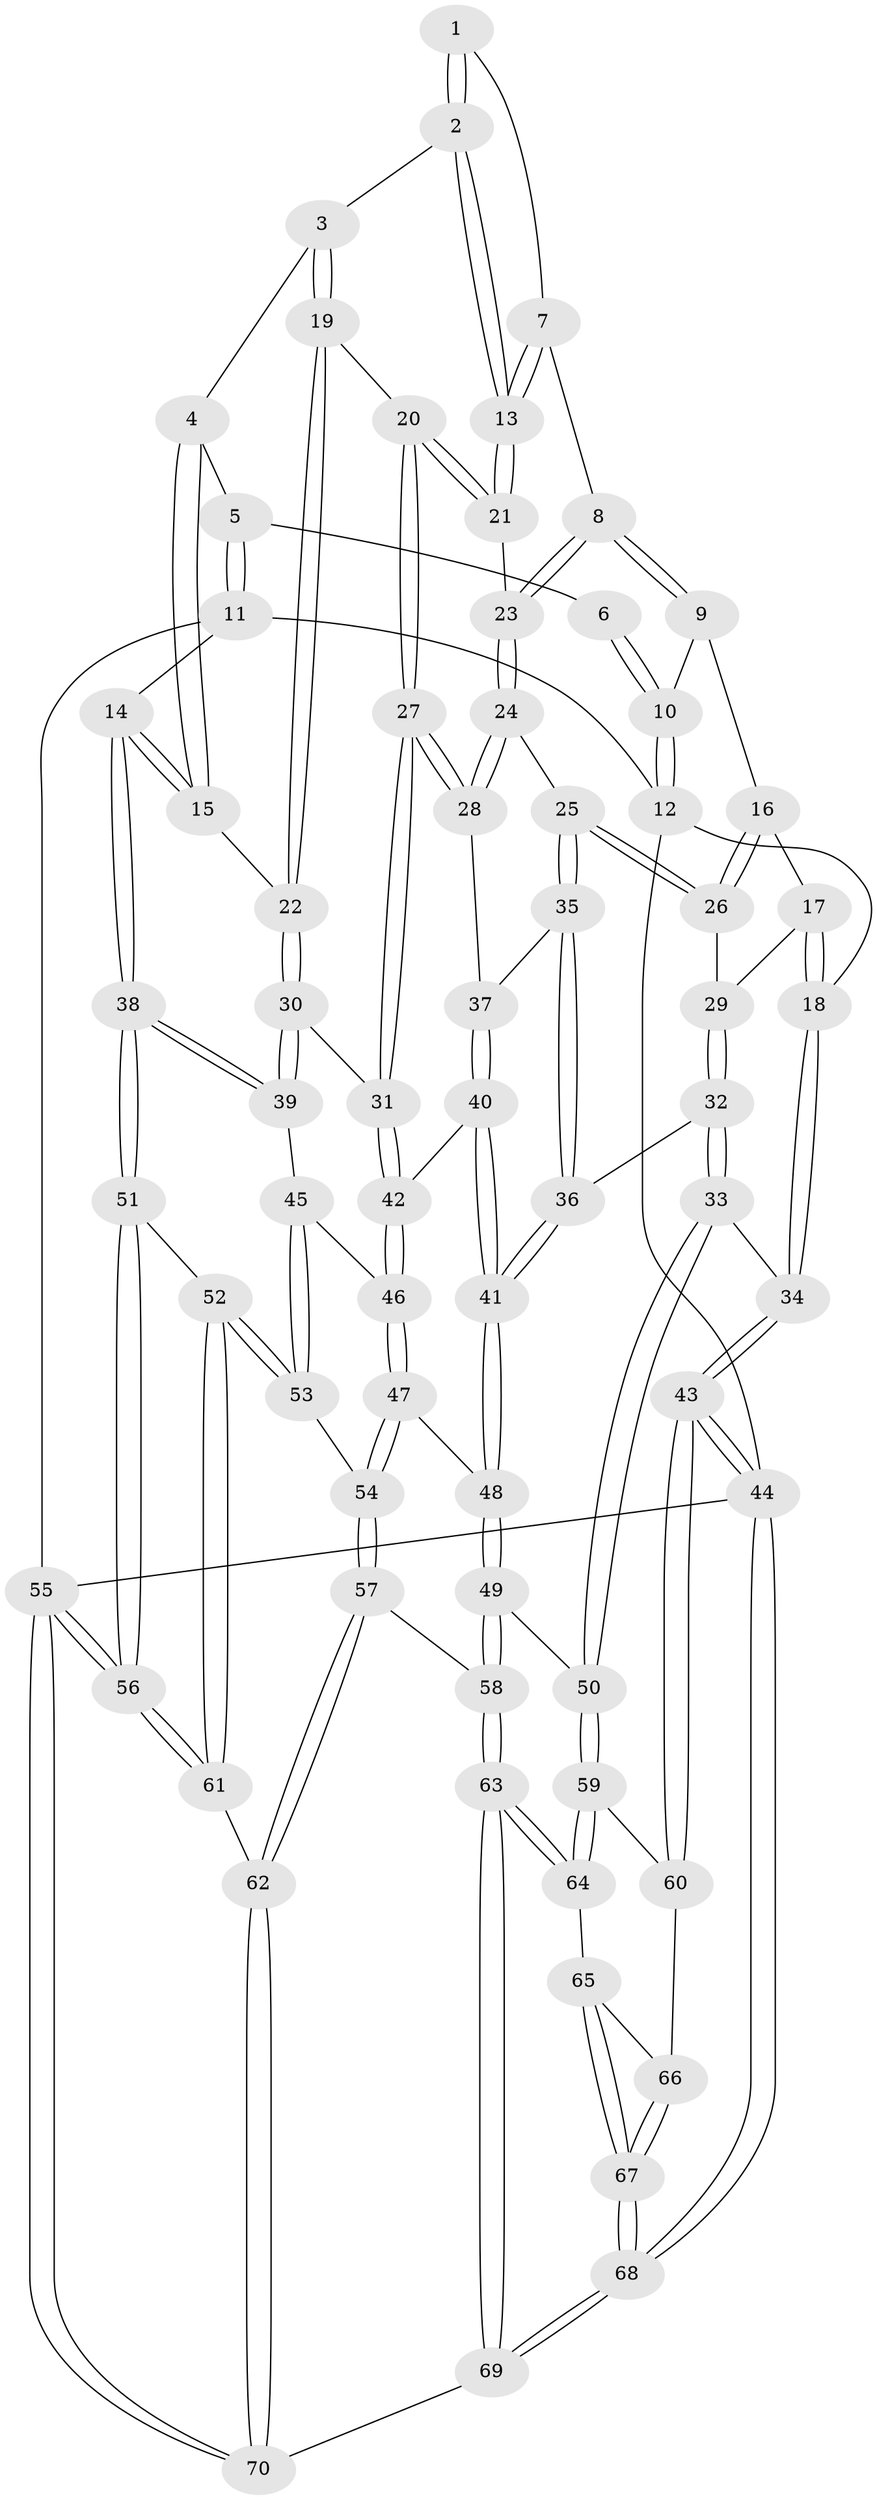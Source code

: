 // Generated by graph-tools (version 1.1) at 2025/38/03/09/25 02:38:27]
// undirected, 70 vertices, 172 edges
graph export_dot {
graph [start="1"]
  node [color=gray90,style=filled];
  1 [pos="+0.629054540458911+0"];
  2 [pos="+0.742095811866373+0.0831264267819914"];
  3 [pos="+0.7734343720955417+0.09390520825301084"];
  4 [pos="+0.8530003134922868+0.03330542315154205"];
  5 [pos="+0.9296625433520307+0"];
  6 [pos="+0.6261041983327622+0"];
  7 [pos="+0.6190548024094772+0"];
  8 [pos="+0.4747005862088921+0.09845050994704649"];
  9 [pos="+0.34101339014518284+0"];
  10 [pos="+0.335266345908681+0"];
  11 [pos="+1+0"];
  12 [pos="+0+0"];
  13 [pos="+0.6237465672513551+0.10834526815030607"];
  14 [pos="+1+0.30228421079602996"];
  15 [pos="+0.8925695628882735+0.12385181856914397"];
  16 [pos="+0.31454464462178805+0.012891968899676375"];
  17 [pos="+0.04407428093698415+0.1448059478367835"];
  18 [pos="+0+0.09251891307813204"];
  19 [pos="+0.7556374567899891+0.21511286834076584"];
  20 [pos="+0.6335245755020976+0.18597862250160913"];
  21 [pos="+0.6135930756648119+0.14152177261152923"];
  22 [pos="+0.7740414776913818+0.2326231800103852"];
  23 [pos="+0.492588358808796+0.1322678068600002"];
  24 [pos="+0.46288303476242637+0.1806931536991711"];
  25 [pos="+0.3784550639550969+0.23143009730289224"];
  26 [pos="+0.2907561207038414+0.17558111908549037"];
  27 [pos="+0.575807247442809+0.2982084559456644"];
  28 [pos="+0.5679459387696696+0.2970637109077056"];
  29 [pos="+0.22946013329031437+0.21077891175014304"];
  30 [pos="+0.8262621476864825+0.35078188336841937"];
  31 [pos="+0.629215848841569+0.40060192779536496"];
  32 [pos="+0.19276247922417566+0.4061556729122115"];
  33 [pos="+0+0.4499496061833139"];
  34 [pos="+0+0.44561144772411865"];
  35 [pos="+0.3906216322729368+0.271132869769686"];
  36 [pos="+0.28953225437522856+0.45381929717249286"];
  37 [pos="+0.46367387571110463+0.3165004423938356"];
  38 [pos="+1+0.418754793699042"];
  39 [pos="+0.873026993827365+0.3747257261869002"];
  40 [pos="+0.44767590070129254+0.44036759798328273"];
  41 [pos="+0.3504045014309716+0.5261664349549271"];
  42 [pos="+0.6228171268660386+0.4140837466800376"];
  43 [pos="+0+0.6332904846826422"];
  44 [pos="+0+1"];
  45 [pos="+0.7413510295681303+0.5532155233716041"];
  46 [pos="+0.6262355536818507+0.521618231362789"];
  47 [pos="+0.5703989205714058+0.6008434936516408"];
  48 [pos="+0.3535959771947052+0.5418970562196213"];
  49 [pos="+0.325047326308597+0.6133518743646399"];
  50 [pos="+0.2438178034132625+0.6816723570900972"];
  51 [pos="+1+0.5128352675224078"];
  52 [pos="+0.8610052908944086+0.6924953843587156"];
  53 [pos="+0.7908998676407201+0.6438873250410191"];
  54 [pos="+0.5898727615258259+0.6684637162599963"];
  55 [pos="+1+1"];
  56 [pos="+1+0.927345525359813"];
  57 [pos="+0.5733667533773819+0.8107168609427614"];
  58 [pos="+0.5079022006375631+0.8366907055848259"];
  59 [pos="+0.22960520459303818+0.7113510236757944"];
  60 [pos="+0+0.6636786873319199"];
  61 [pos="+0.8325986228598959+0.7724058140555605"];
  62 [pos="+0.7796204612680779+0.8936700289646509"];
  63 [pos="+0.40202298920141394+0.9541627219064178"];
  64 [pos="+0.21840489446710443+0.8193049739538795"];
  65 [pos="+0.18750106925552393+0.835145492753904"];
  66 [pos="+0+0.7524452074664569"];
  67 [pos="+0.09112253519534141+0.9476598733224745"];
  68 [pos="+0+1"];
  69 [pos="+0.39440052088504846+1"];
  70 [pos="+0.9390904782849342+1"];
  1 -- 2;
  1 -- 2;
  1 -- 7;
  2 -- 3;
  2 -- 13;
  2 -- 13;
  3 -- 4;
  3 -- 19;
  3 -- 19;
  4 -- 5;
  4 -- 15;
  4 -- 15;
  5 -- 6;
  5 -- 11;
  5 -- 11;
  6 -- 10;
  6 -- 10;
  7 -- 8;
  7 -- 13;
  7 -- 13;
  8 -- 9;
  8 -- 9;
  8 -- 23;
  8 -- 23;
  9 -- 10;
  9 -- 16;
  10 -- 12;
  10 -- 12;
  11 -- 12;
  11 -- 14;
  11 -- 55;
  12 -- 18;
  12 -- 44;
  13 -- 21;
  13 -- 21;
  14 -- 15;
  14 -- 15;
  14 -- 38;
  14 -- 38;
  15 -- 22;
  16 -- 17;
  16 -- 26;
  16 -- 26;
  17 -- 18;
  17 -- 18;
  17 -- 29;
  18 -- 34;
  18 -- 34;
  19 -- 20;
  19 -- 22;
  19 -- 22;
  20 -- 21;
  20 -- 21;
  20 -- 27;
  20 -- 27;
  21 -- 23;
  22 -- 30;
  22 -- 30;
  23 -- 24;
  23 -- 24;
  24 -- 25;
  24 -- 28;
  24 -- 28;
  25 -- 26;
  25 -- 26;
  25 -- 35;
  25 -- 35;
  26 -- 29;
  27 -- 28;
  27 -- 28;
  27 -- 31;
  27 -- 31;
  28 -- 37;
  29 -- 32;
  29 -- 32;
  30 -- 31;
  30 -- 39;
  30 -- 39;
  31 -- 42;
  31 -- 42;
  32 -- 33;
  32 -- 33;
  32 -- 36;
  33 -- 34;
  33 -- 50;
  33 -- 50;
  34 -- 43;
  34 -- 43;
  35 -- 36;
  35 -- 36;
  35 -- 37;
  36 -- 41;
  36 -- 41;
  37 -- 40;
  37 -- 40;
  38 -- 39;
  38 -- 39;
  38 -- 51;
  38 -- 51;
  39 -- 45;
  40 -- 41;
  40 -- 41;
  40 -- 42;
  41 -- 48;
  41 -- 48;
  42 -- 46;
  42 -- 46;
  43 -- 44;
  43 -- 44;
  43 -- 60;
  43 -- 60;
  44 -- 68;
  44 -- 68;
  44 -- 55;
  45 -- 46;
  45 -- 53;
  45 -- 53;
  46 -- 47;
  46 -- 47;
  47 -- 48;
  47 -- 54;
  47 -- 54;
  48 -- 49;
  48 -- 49;
  49 -- 50;
  49 -- 58;
  49 -- 58;
  50 -- 59;
  50 -- 59;
  51 -- 52;
  51 -- 56;
  51 -- 56;
  52 -- 53;
  52 -- 53;
  52 -- 61;
  52 -- 61;
  53 -- 54;
  54 -- 57;
  54 -- 57;
  55 -- 56;
  55 -- 56;
  55 -- 70;
  55 -- 70;
  56 -- 61;
  56 -- 61;
  57 -- 58;
  57 -- 62;
  57 -- 62;
  58 -- 63;
  58 -- 63;
  59 -- 60;
  59 -- 64;
  59 -- 64;
  60 -- 66;
  61 -- 62;
  62 -- 70;
  62 -- 70;
  63 -- 64;
  63 -- 64;
  63 -- 69;
  63 -- 69;
  64 -- 65;
  65 -- 66;
  65 -- 67;
  65 -- 67;
  66 -- 67;
  66 -- 67;
  67 -- 68;
  67 -- 68;
  68 -- 69;
  68 -- 69;
  69 -- 70;
}
